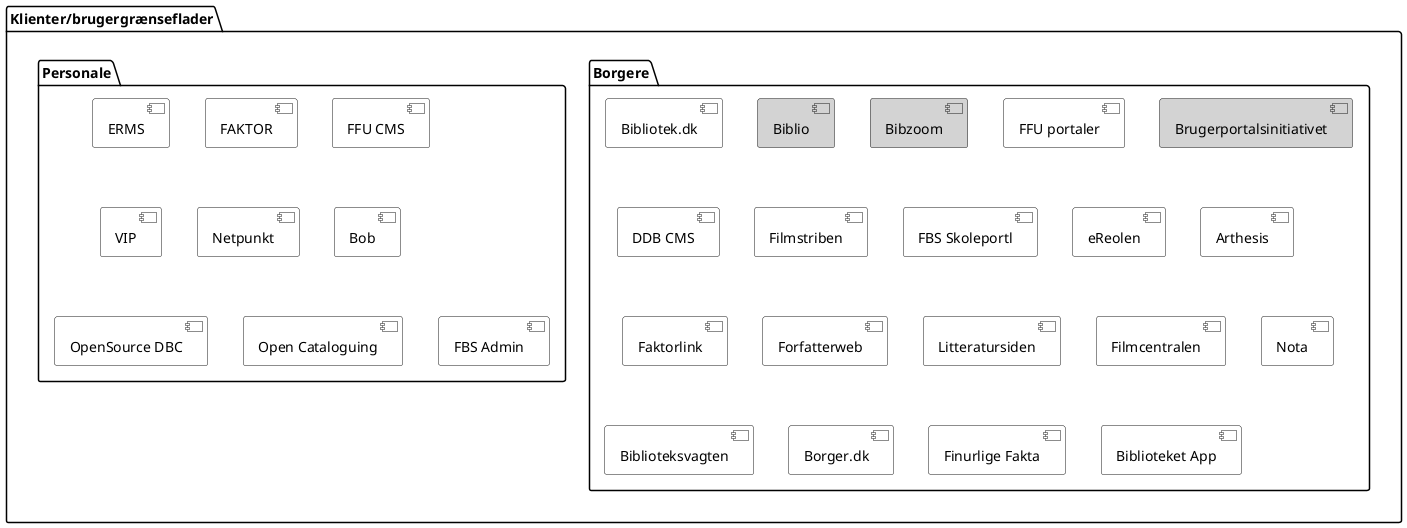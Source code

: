 @startuml
'header SayHello
'footer Page %page% of %lastpage%

skinparam component {
    backgroundColor [Biblio] LightGray
}


package "Klienter/brugergrænseflader" {
 together {
    package "Borgere" {
      [Bibliotek.dk]
      [Biblio] #LightGray
      [Bibzoom] #LightGray
      [FFU portaler]
      [Brugerportalsinitiativet] #LightGray
      [DDB CMS]
      [Filmstriben]
      [FBS Skoleportl]
      [eReolen]
      [Arthesis]
      [Faktorlink]
      [Forfatterweb]
      [Litteratursiden]
      [Filmcentralen]
      [Nota]
      [Biblioteksvagten]
      [Borger.dk]
      [Finurlige Fakta]
      [Biblioteket App]
    }
    
    package "Personale" {
      [ERMS]
      [FAKTOR]
      [Biblioteksvagten]
      [FFU CMS]
      [VIP]
      [Netpunkt]
      [Bob]
      [OpenSource DBC]
      [Open Cataloguing]
      [FBS Admin]
    }
}
}
@enduml
